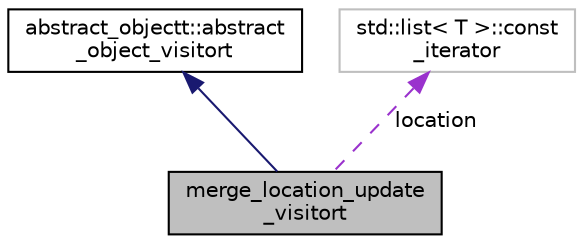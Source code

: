 digraph "merge_location_update_visitort"
{
 // LATEX_PDF_SIZE
  bgcolor="transparent";
  edge [fontname="Helvetica",fontsize="10",labelfontname="Helvetica",labelfontsize="10"];
  node [fontname="Helvetica",fontsize="10",shape=record];
  Node1 [label="merge_location_update\l_visitort",height=0.2,width=0.4,color="black", fillcolor="grey75", style="filled", fontcolor="black",tooltip=" "];
  Node2 -> Node1 [dir="back",color="midnightblue",fontsize="10",style="solid",fontname="Helvetica"];
  Node2 [label="abstract_objectt::abstract\l_object_visitort",height=0.2,width=0.4,color="black",URL="$structabstract__objectt_1_1abstract__object__visitort.html",tooltip="Pure virtual interface required of a client that can apply a copy-on-write operation to a given abstr..."];
  Node3 -> Node1 [dir="back",color="darkorchid3",fontsize="10",style="dashed",label=" location" ,fontname="Helvetica"];
  Node3 [label="std::list\< T \>::const\l_iterator",height=0.2,width=0.4,color="grey75",tooltip="STL iterator class."];
}
